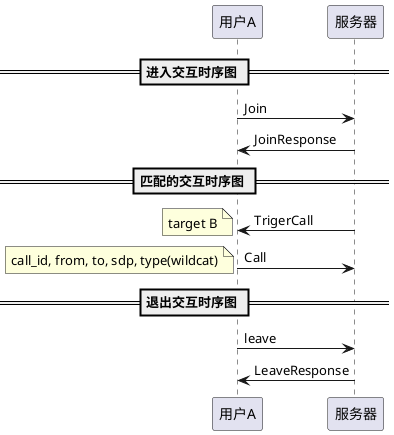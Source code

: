 @startuml
== 进入交互时序图 ==
用户A -> 服务器: Join
服务器-> 用户A: JoinResponse
== 匹配的交互时序图 ==
服务器->用户A: TrigerCall
note left
target B
end note
用户A -> 服务器: Call
note left
call_id, from, to, sdp, type(wildcat)
end note
== 退出交互时序图 ==
用户A -> 服务器: leave
服务器-> 用户A: LeaveResponse
@enduml
